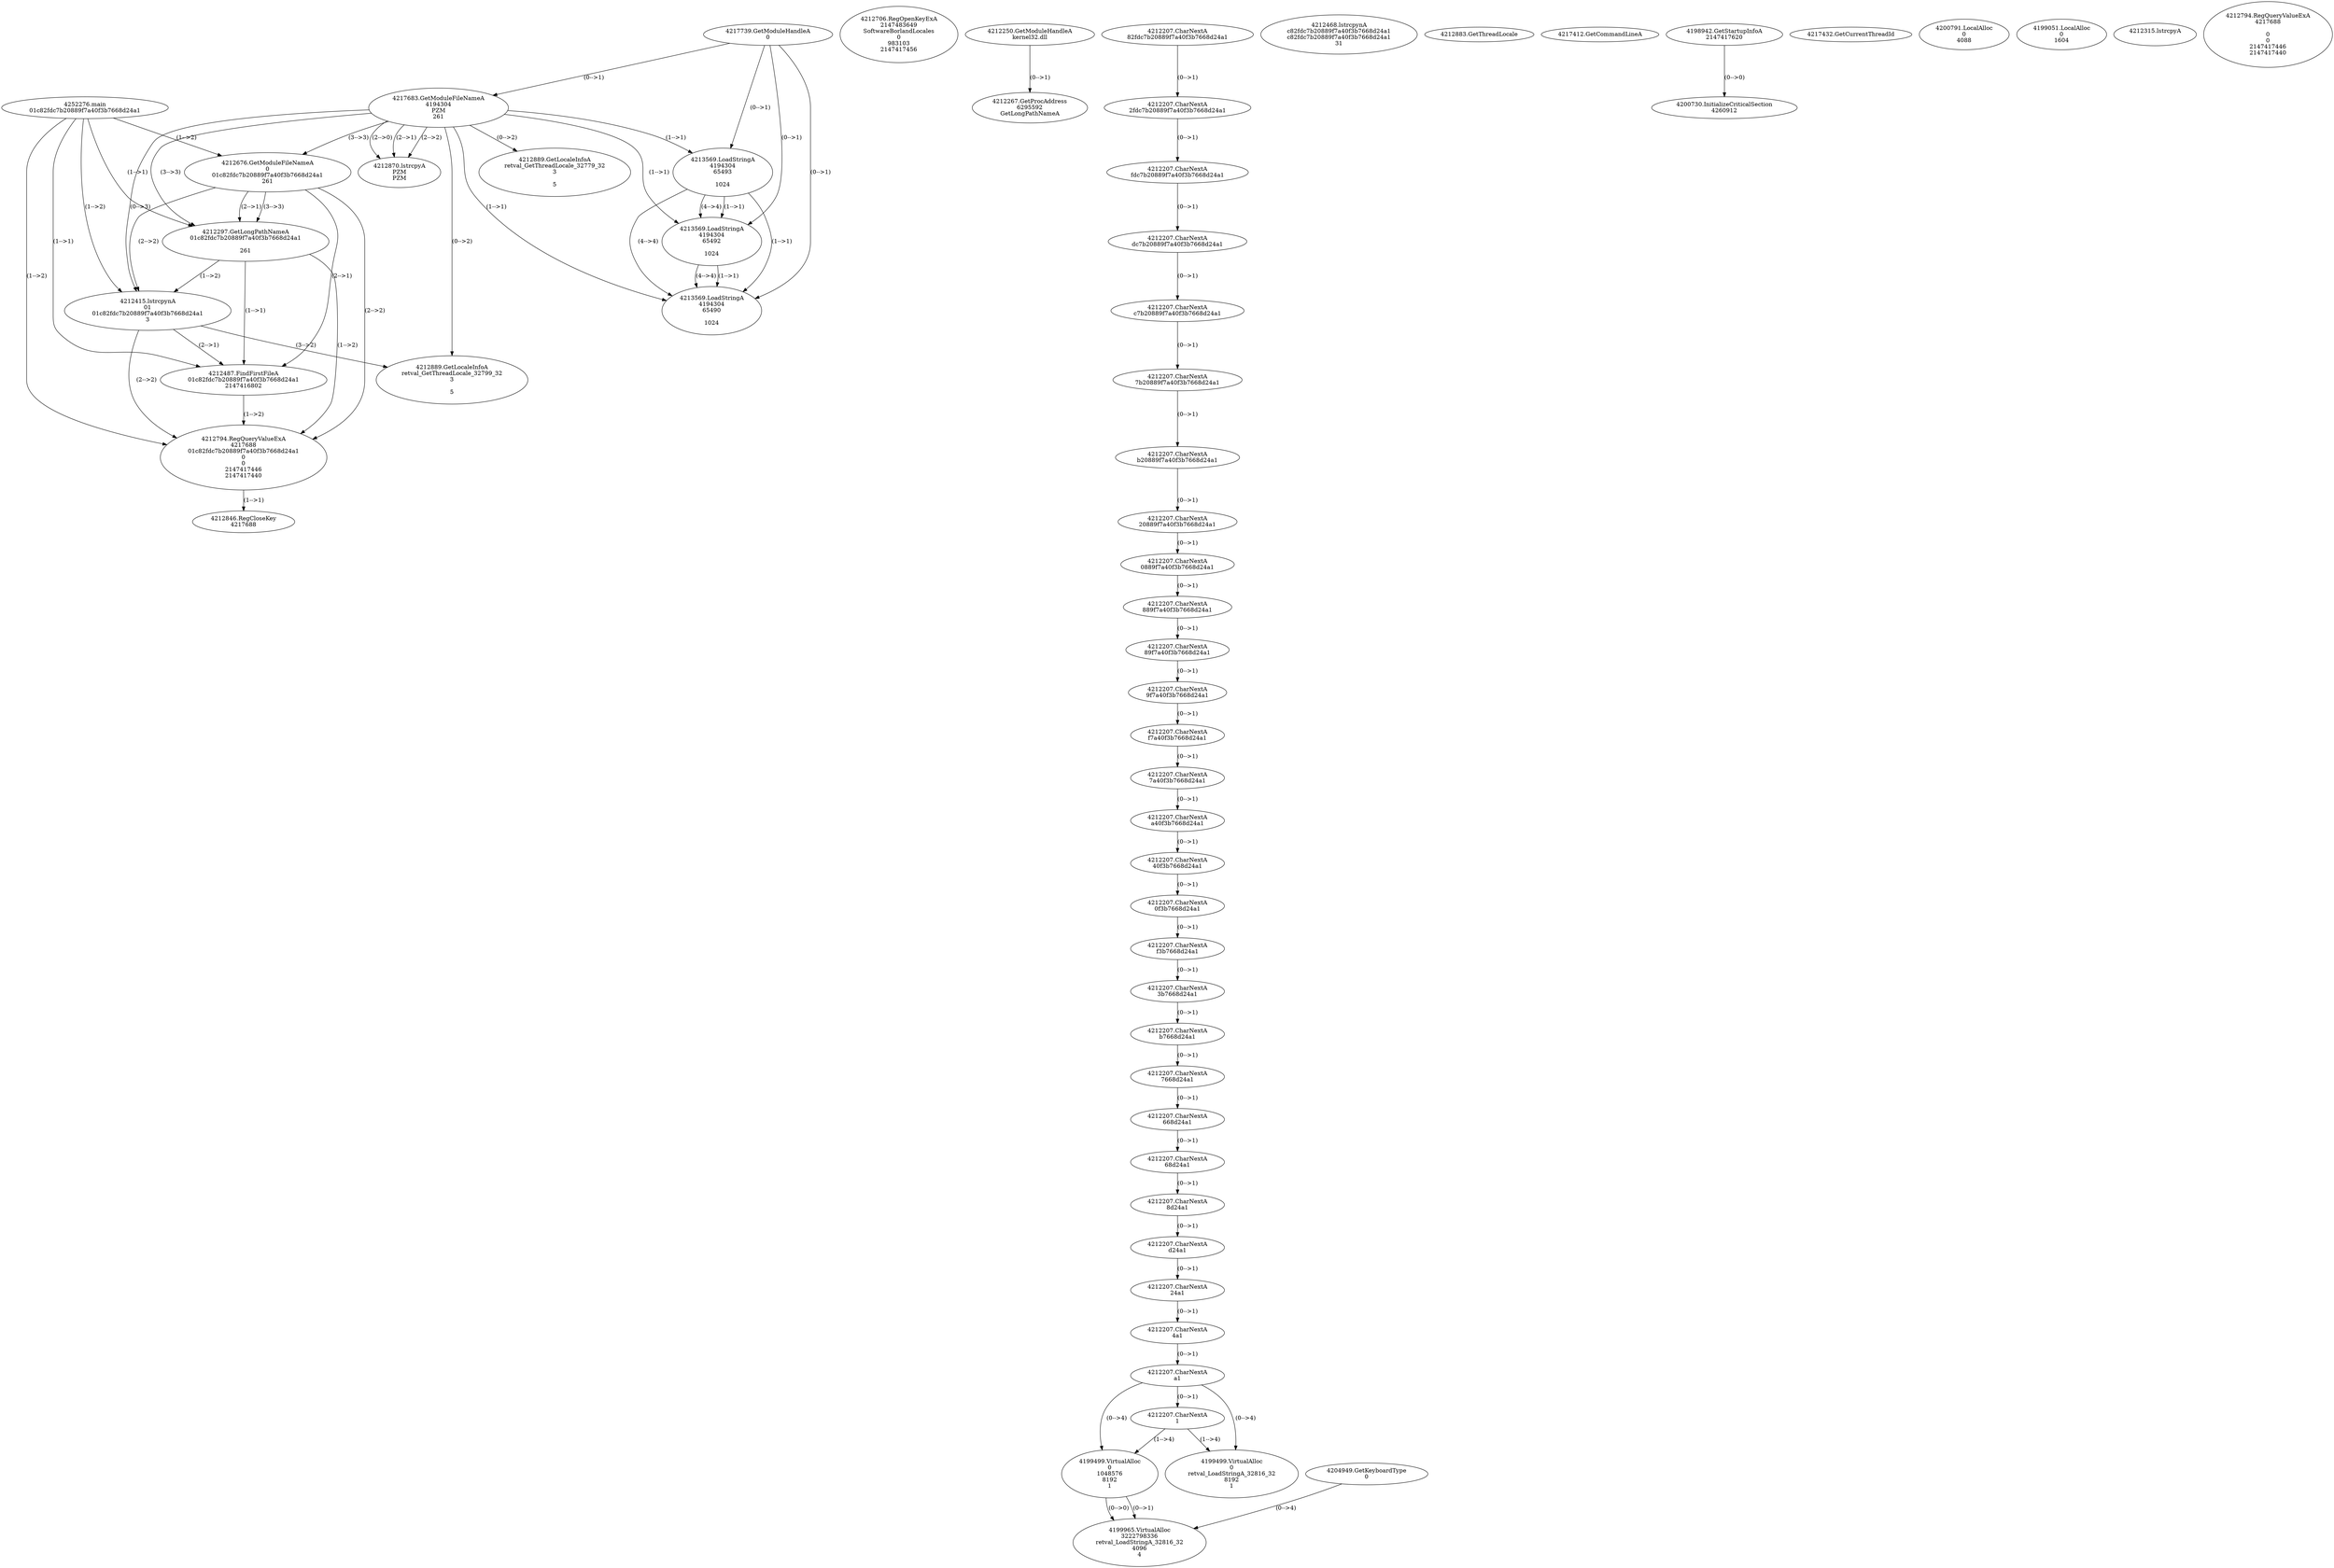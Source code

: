 // Global SCDG with merge call
digraph {
	0 [label="4252276.main
01c82fdc7b20889f7a40f3b7668d24a1"]
	1 [label="4217739.GetModuleHandleA
0"]
	2 [label="4217683.GetModuleFileNameA
4194304
PZM
261"]
	1 -> 2 [label="(0-->1)"]
	3 [label="4212676.GetModuleFileNameA
0
01c82fdc7b20889f7a40f3b7668d24a1
261"]
	0 -> 3 [label="(1-->2)"]
	2 -> 3 [label="(3-->3)"]
	4 [label="4212706.RegOpenKeyExA
2147483649
Software\Borland\Locales
0
983103
2147417456"]
	5 [label="4212250.GetModuleHandleA
kernel32.dll"]
	6 [label="4212267.GetProcAddress
6295592
GetLongPathNameA"]
	5 -> 6 [label="(0-->1)"]
	7 [label="4212297.GetLongPathNameA
01c82fdc7b20889f7a40f3b7668d24a1

261"]
	0 -> 7 [label="(1-->1)"]
	3 -> 7 [label="(2-->1)"]
	2 -> 7 [label="(3-->3)"]
	3 -> 7 [label="(3-->3)"]
	8 [label="4212415.lstrcpynA
01
01c82fdc7b20889f7a40f3b7668d24a1
3"]
	0 -> 8 [label="(1-->2)"]
	3 -> 8 [label="(2-->2)"]
	7 -> 8 [label="(1-->2)"]
	2 -> 8 [label="(0-->3)"]
	9 [label="4212207.CharNextA
82fdc7b20889f7a40f3b7668d24a1"]
	10 [label="4212207.CharNextA
2fdc7b20889f7a40f3b7668d24a1"]
	9 -> 10 [label="(0-->1)"]
	11 [label="4212207.CharNextA
fdc7b20889f7a40f3b7668d24a1"]
	10 -> 11 [label="(0-->1)"]
	12 [label="4212207.CharNextA
dc7b20889f7a40f3b7668d24a1"]
	11 -> 12 [label="(0-->1)"]
	13 [label="4212207.CharNextA
c7b20889f7a40f3b7668d24a1"]
	12 -> 13 [label="(0-->1)"]
	14 [label="4212207.CharNextA
7b20889f7a40f3b7668d24a1"]
	13 -> 14 [label="(0-->1)"]
	15 [label="4212207.CharNextA
b20889f7a40f3b7668d24a1"]
	14 -> 15 [label="(0-->1)"]
	16 [label="4212207.CharNextA
20889f7a40f3b7668d24a1"]
	15 -> 16 [label="(0-->1)"]
	17 [label="4212207.CharNextA
0889f7a40f3b7668d24a1"]
	16 -> 17 [label="(0-->1)"]
	18 [label="4212207.CharNextA
889f7a40f3b7668d24a1"]
	17 -> 18 [label="(0-->1)"]
	19 [label="4212207.CharNextA
89f7a40f3b7668d24a1"]
	18 -> 19 [label="(0-->1)"]
	20 [label="4212207.CharNextA
9f7a40f3b7668d24a1"]
	19 -> 20 [label="(0-->1)"]
	21 [label="4212207.CharNextA
f7a40f3b7668d24a1"]
	20 -> 21 [label="(0-->1)"]
	22 [label="4212207.CharNextA
7a40f3b7668d24a1"]
	21 -> 22 [label="(0-->1)"]
	23 [label="4212207.CharNextA
a40f3b7668d24a1"]
	22 -> 23 [label="(0-->1)"]
	24 [label="4212207.CharNextA
40f3b7668d24a1"]
	23 -> 24 [label="(0-->1)"]
	25 [label="4212207.CharNextA
0f3b7668d24a1"]
	24 -> 25 [label="(0-->1)"]
	26 [label="4212207.CharNextA
f3b7668d24a1"]
	25 -> 26 [label="(0-->1)"]
	27 [label="4212207.CharNextA
3b7668d24a1"]
	26 -> 27 [label="(0-->1)"]
	28 [label="4212207.CharNextA
b7668d24a1"]
	27 -> 28 [label="(0-->1)"]
	29 [label="4212207.CharNextA
7668d24a1"]
	28 -> 29 [label="(0-->1)"]
	30 [label="4212207.CharNextA
668d24a1"]
	29 -> 30 [label="(0-->1)"]
	31 [label="4212207.CharNextA
68d24a1"]
	30 -> 31 [label="(0-->1)"]
	32 [label="4212207.CharNextA
8d24a1"]
	31 -> 32 [label="(0-->1)"]
	33 [label="4212207.CharNextA
d24a1"]
	32 -> 33 [label="(0-->1)"]
	34 [label="4212207.CharNextA
24a1"]
	33 -> 34 [label="(0-->1)"]
	35 [label="4212207.CharNextA
4a1"]
	34 -> 35 [label="(0-->1)"]
	36 [label="4212207.CharNextA
a1"]
	35 -> 36 [label="(0-->1)"]
	37 [label="4212207.CharNextA
1"]
	36 -> 37 [label="(0-->1)"]
	38 [label="4212468.lstrcpynA
c82fdc7b20889f7a40f3b7668d24a1
c82fdc7b20889f7a40f3b7668d24a1
31"]
	39 [label="4212487.FindFirstFileA
01c82fdc7b20889f7a40f3b7668d24a1
2147416802"]
	0 -> 39 [label="(1-->1)"]
	3 -> 39 [label="(2-->1)"]
	7 -> 39 [label="(1-->1)"]
	8 -> 39 [label="(2-->1)"]
	40 [label="4212794.RegQueryValueExA
4217688
01c82fdc7b20889f7a40f3b7668d24a1
0
0
2147417446
2147417440"]
	0 -> 40 [label="(1-->2)"]
	3 -> 40 [label="(2-->2)"]
	7 -> 40 [label="(1-->2)"]
	8 -> 40 [label="(2-->2)"]
	39 -> 40 [label="(1-->2)"]
	41 [label="4212846.RegCloseKey
4217688"]
	40 -> 41 [label="(1-->1)"]
	42 [label="4212870.lstrcpyA
PZM
PZM"]
	2 -> 42 [label="(2-->1)"]
	2 -> 42 [label="(2-->2)"]
	2 -> 42 [label="(2-->0)"]
	43 [label="4212883.GetThreadLocale
"]
	44 [label="4212889.GetLocaleInfoA
retval_GetThreadLocale_32799_32
3

5"]
	2 -> 44 [label="(0-->2)"]
	8 -> 44 [label="(3-->2)"]
	45 [label="4204949.GetKeyboardType
0"]
	46 [label="4217412.GetCommandLineA
"]
	47 [label="4198942.GetStartupInfoA
2147417620"]
	48 [label="4217432.GetCurrentThreadId
"]
	49 [label="4213569.LoadStringA
4194304
65493

1024"]
	1 -> 49 [label="(0-->1)"]
	2 -> 49 [label="(1-->1)"]
	50 [label="4213569.LoadStringA
4194304
65492

1024"]
	1 -> 50 [label="(0-->1)"]
	2 -> 50 [label="(1-->1)"]
	49 -> 50 [label="(1-->1)"]
	49 -> 50 [label="(4-->4)"]
	51 [label="4213569.LoadStringA
4194304
65490

1024"]
	1 -> 51 [label="(0-->1)"]
	2 -> 51 [label="(1-->1)"]
	49 -> 51 [label="(1-->1)"]
	50 -> 51 [label="(1-->1)"]
	49 -> 51 [label="(4-->4)"]
	50 -> 51 [label="(4-->4)"]
	52 [label="4200730.InitializeCriticalSection
4260912"]
	47 -> 52 [label="(0-->0)"]
	53 [label="4200791.LocalAlloc
0
4088"]
	54 [label="4199499.VirtualAlloc
0
1048576
8192
1"]
	36 -> 54 [label="(0-->4)"]
	37 -> 54 [label="(1-->4)"]
	55 [label="4199051.LocalAlloc
0
1604"]
	56 [label="4199965.VirtualAlloc
3222798336
retval_LoadStringA_32816_32
4096
4"]
	54 -> 56 [label="(0-->1)"]
	45 -> 56 [label="(0-->4)"]
	54 -> 56 [label="(0-->0)"]
	57 [label="4199499.VirtualAlloc
0
retval_LoadStringA_32816_32
8192
1"]
	36 -> 57 [label="(0-->4)"]
	37 -> 57 [label="(1-->4)"]
	58 [label="4212315.lstrcpyA

"]
	59 [label="4212794.RegQueryValueExA
4217688

0
0
2147417446
2147417440"]
	60 [label="4212889.GetLocaleInfoA
retval_GetThreadLocale_32779_32
3

5"]
	2 -> 60 [label="(0-->2)"]
}
